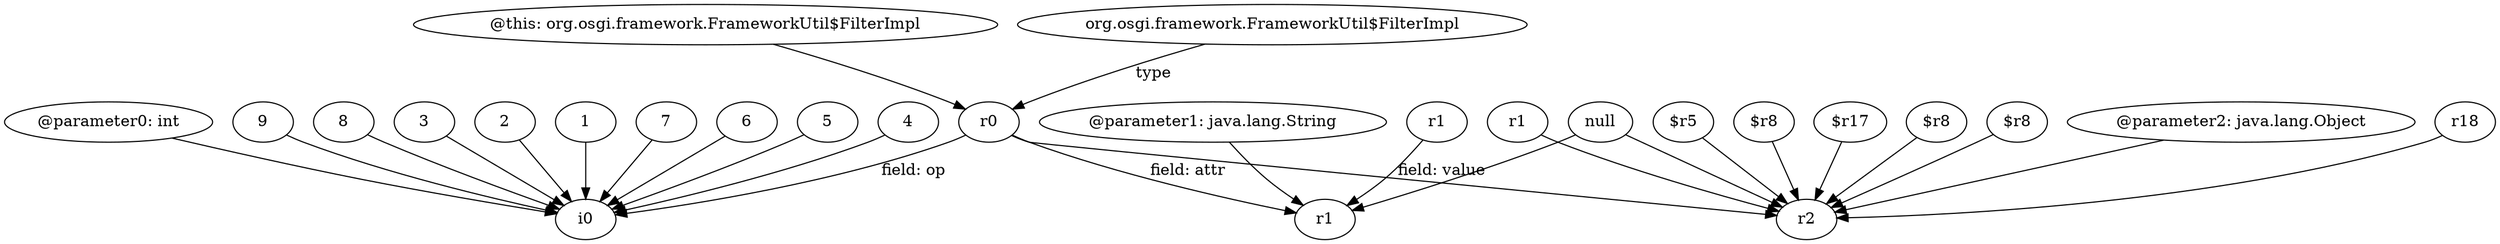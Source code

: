 digraph g {
0[label="r18"]
1[label="r2"]
0->1[label=""]
2[label="9"]
3[label="i0"]
2->3[label=""]
4[label="8"]
4->3[label=""]
5[label="3"]
5->3[label=""]
6[label="@this: org.osgi.framework.FrameworkUtil$FilterImpl"]
7[label="r0"]
6->7[label=""]
8[label="@parameter1: java.lang.String"]
9[label="r1"]
8->9[label=""]
10[label="2"]
10->3[label=""]
11[label="1"]
11->3[label=""]
7->1[label="field: value"]
12[label="r1"]
12->1[label=""]
13[label="7"]
13->3[label=""]
14[label="6"]
14->3[label=""]
15[label="5"]
15->3[label=""]
16[label="4"]
16->3[label=""]
17[label="$r5"]
17->1[label=""]
18[label="@parameter0: int"]
18->3[label=""]
7->9[label="field: attr"]
19[label="$r8"]
19->1[label=""]
20[label="$r17"]
20->1[label=""]
21[label="$r8"]
21->1[label=""]
22[label="null"]
22->1[label=""]
23[label="org.osgi.framework.FrameworkUtil$FilterImpl"]
23->7[label="type"]
24[label="$r8"]
24->1[label=""]
7->3[label="field: op"]
22->9[label=""]
25[label="@parameter2: java.lang.Object"]
25->1[label=""]
26[label="r1"]
26->9[label=""]
}